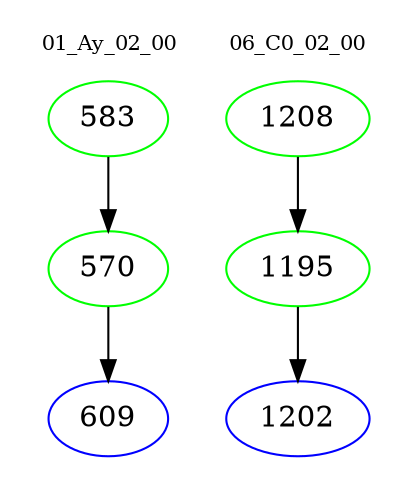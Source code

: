 digraph{
subgraph cluster_0 {
color = white
label = "01_Ay_02_00";
fontsize=10;
T0_583 [label="583", color="green"]
T0_583 -> T0_570 [color="black"]
T0_570 [label="570", color="green"]
T0_570 -> T0_609 [color="black"]
T0_609 [label="609", color="blue"]
}
subgraph cluster_1 {
color = white
label = "06_C0_02_00";
fontsize=10;
T1_1208 [label="1208", color="green"]
T1_1208 -> T1_1195 [color="black"]
T1_1195 [label="1195", color="green"]
T1_1195 -> T1_1202 [color="black"]
T1_1202 [label="1202", color="blue"]
}
}
